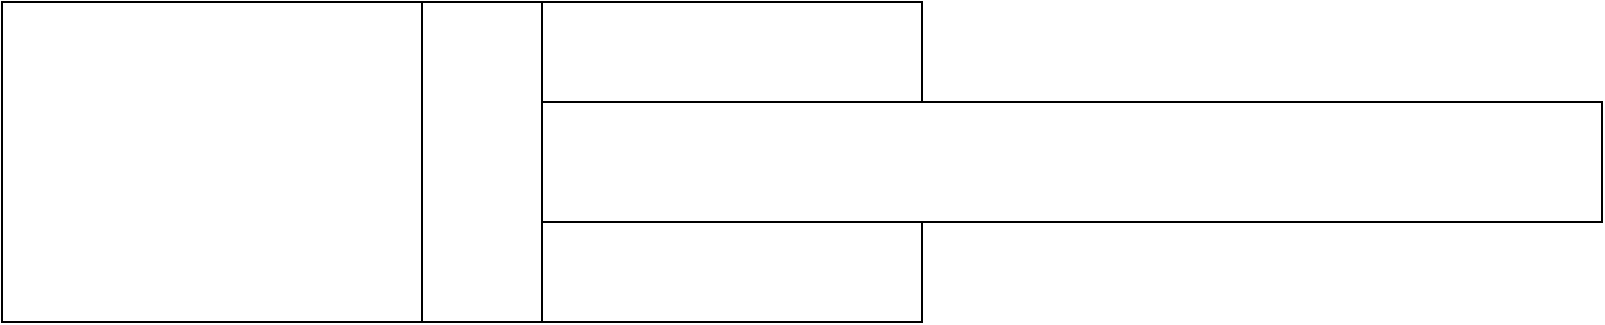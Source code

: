 <mxfile version="22.0.6" type="github">
  <diagram name="Page-1" id="sWqkfUj6m_CCeIlrbYhG">
    <mxGraphModel dx="1434" dy="820" grid="1" gridSize="10" guides="1" tooltips="1" connect="1" arrows="1" fold="1" page="1" pageScale="1" pageWidth="1169" pageHeight="827" math="0" shadow="0">
      <root>
        <mxCell id="0" />
        <mxCell id="1" parent="0" />
        <mxCell id="vdYmqRAd1pRQnadH-3AE-1" value="" style="rounded=0;whiteSpace=wrap;html=1;" vertex="1" parent="1">
          <mxGeometry x="100" y="290" width="460" height="160" as="geometry" />
        </mxCell>
        <mxCell id="vdYmqRAd1pRQnadH-3AE-2" value="" style="rounded=0;whiteSpace=wrap;html=1;" vertex="1" parent="1">
          <mxGeometry x="310" y="290" width="60" height="160" as="geometry" />
        </mxCell>
        <mxCell id="vdYmqRAd1pRQnadH-3AE-3" value="" style="rounded=0;whiteSpace=wrap;html=1;" vertex="1" parent="1">
          <mxGeometry x="370" y="340" width="530" height="60" as="geometry" />
        </mxCell>
      </root>
    </mxGraphModel>
  </diagram>
</mxfile>
